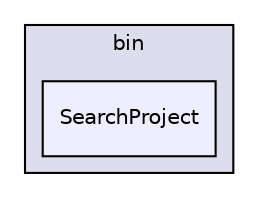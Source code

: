 digraph "C:/Qt/Tools/QtCreator/bin/SearchProject" {
  compound=true
  node [ fontsize="10", fontname="Helvetica"];
  edge [ labelfontsize="10", labelfontname="Helvetica"];
  subgraph clusterdir_99407e0c97fc2bdd4f27d021913ba227 {
    graph [ bgcolor="#ddddee", pencolor="black", label="bin" fontname="Helvetica", fontsize="10", URL="dir_99407e0c97fc2bdd4f27d021913ba227.html"]
  dir_a4eea182ce3c63fef9c2a9bcc64dfba3 [shape=box, label="SearchProject", style="filled", fillcolor="#eeeeff", pencolor="black", URL="dir_a4eea182ce3c63fef9c2a9bcc64dfba3.html"];
  }
}
